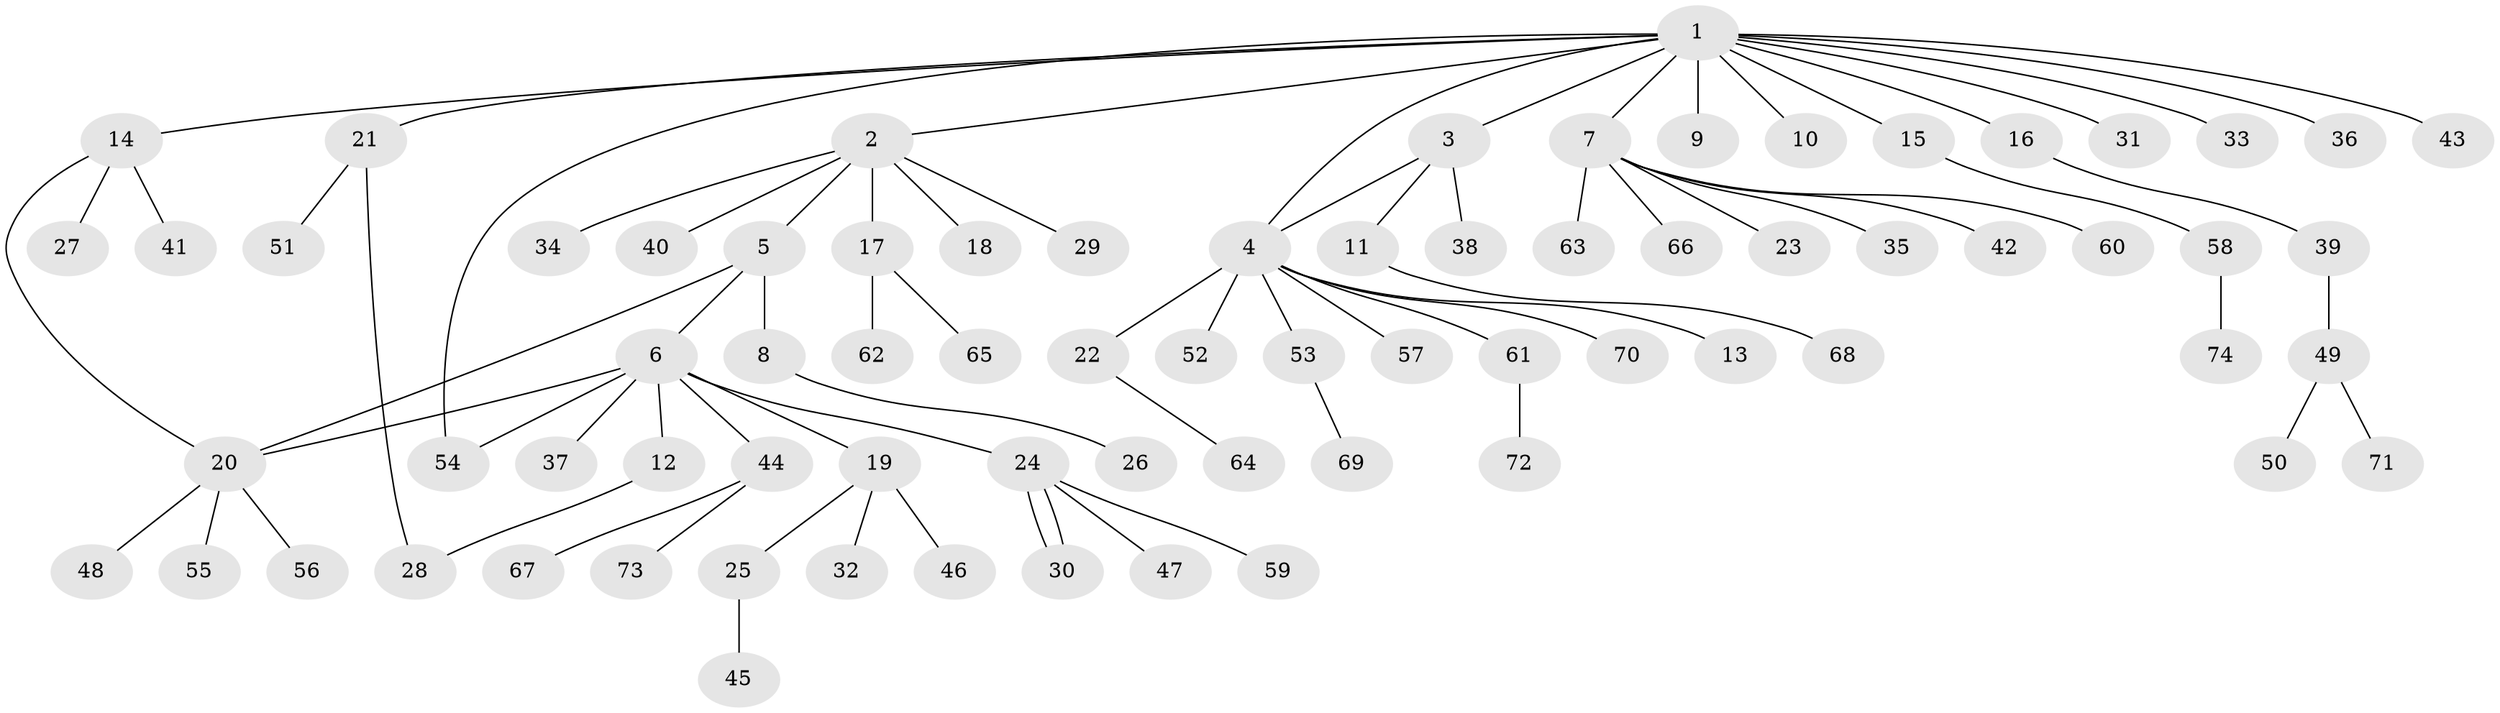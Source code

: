 // coarse degree distribution, {7: 0.06896551724137931, 1: 0.7241379310344828, 10: 0.034482758620689655, 2: 0.13793103448275862, 9: 0.034482758620689655}
// Generated by graph-tools (version 1.1) at 2025/51/03/04/25 21:51:08]
// undirected, 74 vertices, 79 edges
graph export_dot {
graph [start="1"]
  node [color=gray90,style=filled];
  1;
  2;
  3;
  4;
  5;
  6;
  7;
  8;
  9;
  10;
  11;
  12;
  13;
  14;
  15;
  16;
  17;
  18;
  19;
  20;
  21;
  22;
  23;
  24;
  25;
  26;
  27;
  28;
  29;
  30;
  31;
  32;
  33;
  34;
  35;
  36;
  37;
  38;
  39;
  40;
  41;
  42;
  43;
  44;
  45;
  46;
  47;
  48;
  49;
  50;
  51;
  52;
  53;
  54;
  55;
  56;
  57;
  58;
  59;
  60;
  61;
  62;
  63;
  64;
  65;
  66;
  67;
  68;
  69;
  70;
  71;
  72;
  73;
  74;
  1 -- 2;
  1 -- 3;
  1 -- 4;
  1 -- 7;
  1 -- 9;
  1 -- 10;
  1 -- 14;
  1 -- 15;
  1 -- 16;
  1 -- 21;
  1 -- 31;
  1 -- 33;
  1 -- 36;
  1 -- 43;
  1 -- 54;
  2 -- 5;
  2 -- 17;
  2 -- 18;
  2 -- 29;
  2 -- 34;
  2 -- 40;
  3 -- 4;
  3 -- 11;
  3 -- 38;
  4 -- 13;
  4 -- 22;
  4 -- 52;
  4 -- 53;
  4 -- 57;
  4 -- 61;
  4 -- 70;
  5 -- 6;
  5 -- 8;
  5 -- 20;
  6 -- 12;
  6 -- 19;
  6 -- 20;
  6 -- 24;
  6 -- 37;
  6 -- 44;
  6 -- 54;
  7 -- 23;
  7 -- 35;
  7 -- 42;
  7 -- 60;
  7 -- 63;
  7 -- 66;
  8 -- 26;
  11 -- 68;
  12 -- 28;
  14 -- 20;
  14 -- 27;
  14 -- 41;
  15 -- 58;
  16 -- 39;
  17 -- 62;
  17 -- 65;
  19 -- 25;
  19 -- 32;
  19 -- 46;
  20 -- 48;
  20 -- 55;
  20 -- 56;
  21 -- 28;
  21 -- 51;
  22 -- 64;
  24 -- 30;
  24 -- 30;
  24 -- 47;
  24 -- 59;
  25 -- 45;
  39 -- 49;
  44 -- 67;
  44 -- 73;
  49 -- 50;
  49 -- 71;
  53 -- 69;
  58 -- 74;
  61 -- 72;
}
